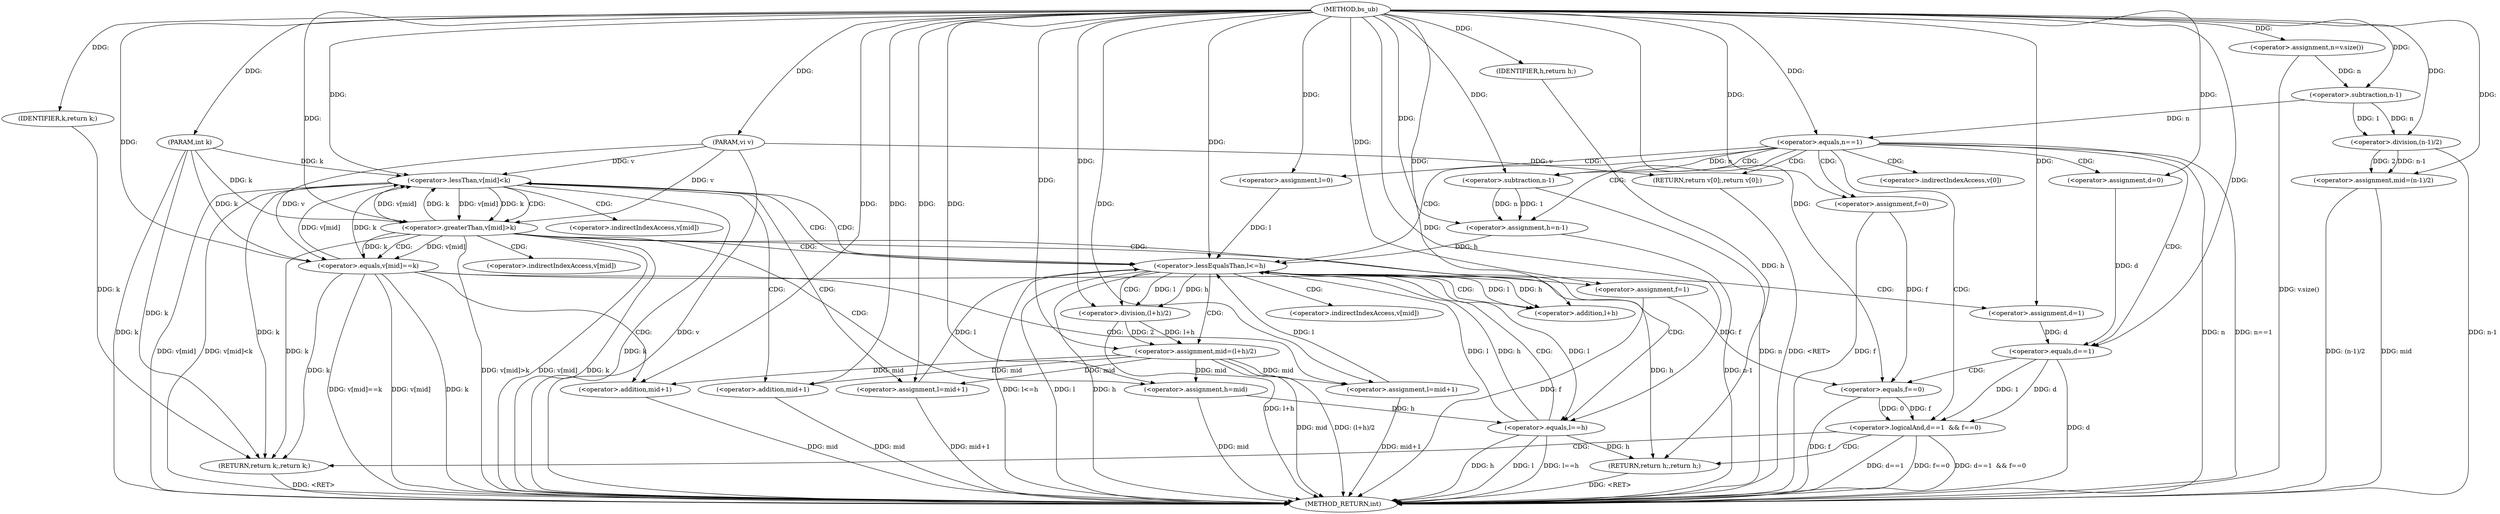 digraph "bs_ub" {  
"1000924" [label = "(METHOD,bs_ub)" ]
"1001040" [label = "(METHOD_RETURN,int)" ]
"1000925" [label = "(PARAM,vi v)" ]
"1000926" [label = "(PARAM,int k)" ]
"1000929" [label = "(<operator>.assignment,n=v.size())" ]
"1000933" [label = "(<operator>.assignment,mid=(n-1)/2)" ]
"1000941" [label = "(<operator>.equals,n==1)" ]
"1000944" [label = "(RETURN,return v[0];,return v[0];)" ]
"1000935" [label = "(<operator>.division,(n-1)/2)" ]
"1000936" [label = "(<operator>.subtraction,n-1)" ]
"1000951" [label = "(<operator>.assignment,l=0)" ]
"1000955" [label = "(<operator>.assignment,h=n-1)" ]
"1000961" [label = "(<operator>.assignment,d=0)" ]
"1000965" [label = "(<operator>.assignment,f=0)" ]
"1000969" [label = "(<operator>.lessEqualsThan,l<=h)" ]
"1001028" [label = "(<operator>.logicalAnd,d==1  && f==0)" ]
"1001035" [label = "(RETURN,return k;,return k;)" ]
"1000957" [label = "(<operator>.subtraction,n-1)" ]
"1000973" [label = "(<operator>.assignment,mid=(l+h)/2)" ]
"1001036" [label = "(IDENTIFIER,k,return k;)" ]
"1001038" [label = "(RETURN,return h;,return h;)" ]
"1000981" [label = "(<operator>.lessThan,v[mid]<k)" ]
"1001029" [label = "(<operator>.equals,d==1)" ]
"1001032" [label = "(<operator>.equals,f==0)" ]
"1001039" [label = "(IDENTIFIER,h,return h;)" ]
"1000975" [label = "(<operator>.division,(l+h)/2)" ]
"1000987" [label = "(<operator>.assignment,l=mid+1)" ]
"1000976" [label = "(<operator>.addition,l+h)" ]
"1000994" [label = "(<operator>.greaterThan,v[mid]>k)" ]
"1000989" [label = "(<operator>.addition,mid+1)" ]
"1001000" [label = "(<operator>.assignment,h=mid)" ]
"1001003" [label = "(<operator>.assignment,f=1)" ]
"1001007" [label = "(<operator>.equals,l==h)" ]
"1001013" [label = "(<operator>.equals,v[mid]==k)" ]
"1001019" [label = "(<operator>.assignment,l=mid+1)" ]
"1001024" [label = "(<operator>.assignment,d=1)" ]
"1001021" [label = "(<operator>.addition,mid+1)" ]
"1000945" [label = "(<operator>.indirectIndexAccess,v[0])" ]
"1000982" [label = "(<operator>.indirectIndexAccess,v[mid])" ]
"1000995" [label = "(<operator>.indirectIndexAccess,v[mid])" ]
"1001014" [label = "(<operator>.indirectIndexAccess,v[mid])" ]
  "1000925" -> "1001040"  [ label = "DDG: v"] 
  "1000926" -> "1001040"  [ label = "DDG: k"] 
  "1000929" -> "1001040"  [ label = "DDG: v.size()"] 
  "1000933" -> "1001040"  [ label = "DDG: mid"] 
  "1000935" -> "1001040"  [ label = "DDG: n-1"] 
  "1000933" -> "1001040"  [ label = "DDG: (n-1)/2"] 
  "1000941" -> "1001040"  [ label = "DDG: n"] 
  "1000941" -> "1001040"  [ label = "DDG: n==1"] 
  "1000957" -> "1001040"  [ label = "DDG: n"] 
  "1000955" -> "1001040"  [ label = "DDG: n-1"] 
  "1000965" -> "1001040"  [ label = "DDG: f"] 
  "1000969" -> "1001040"  [ label = "DDG: l"] 
  "1000969" -> "1001040"  [ label = "DDG: h"] 
  "1000969" -> "1001040"  [ label = "DDG: l<=h"] 
  "1000973" -> "1001040"  [ label = "DDG: mid"] 
  "1000975" -> "1001040"  [ label = "DDG: l+h"] 
  "1000973" -> "1001040"  [ label = "DDG: (l+h)/2"] 
  "1000981" -> "1001040"  [ label = "DDG: v[mid]"] 
  "1000981" -> "1001040"  [ label = "DDG: k"] 
  "1000981" -> "1001040"  [ label = "DDG: v[mid]<k"] 
  "1000994" -> "1001040"  [ label = "DDG: v[mid]"] 
  "1000994" -> "1001040"  [ label = "DDG: k"] 
  "1000994" -> "1001040"  [ label = "DDG: v[mid]>k"] 
  "1001013" -> "1001040"  [ label = "DDG: v[mid]"] 
  "1001013" -> "1001040"  [ label = "DDG: k"] 
  "1001013" -> "1001040"  [ label = "DDG: v[mid]==k"] 
  "1001021" -> "1001040"  [ label = "DDG: mid"] 
  "1001019" -> "1001040"  [ label = "DDG: mid+1"] 
  "1001000" -> "1001040"  [ label = "DDG: mid"] 
  "1001003" -> "1001040"  [ label = "DDG: f"] 
  "1001007" -> "1001040"  [ label = "DDG: l"] 
  "1001007" -> "1001040"  [ label = "DDG: h"] 
  "1001007" -> "1001040"  [ label = "DDG: l==h"] 
  "1001029" -> "1001040"  [ label = "DDG: d"] 
  "1001028" -> "1001040"  [ label = "DDG: d==1"] 
  "1001032" -> "1001040"  [ label = "DDG: f"] 
  "1001028" -> "1001040"  [ label = "DDG: f==0"] 
  "1001028" -> "1001040"  [ label = "DDG: d==1  && f==0"] 
  "1000989" -> "1001040"  [ label = "DDG: mid"] 
  "1000987" -> "1001040"  [ label = "DDG: mid+1"] 
  "1000944" -> "1001040"  [ label = "DDG: <RET>"] 
  "1001035" -> "1001040"  [ label = "DDG: <RET>"] 
  "1001038" -> "1001040"  [ label = "DDG: <RET>"] 
  "1000924" -> "1000925"  [ label = "DDG: "] 
  "1000924" -> "1000926"  [ label = "DDG: "] 
  "1000924" -> "1000929"  [ label = "DDG: "] 
  "1000935" -> "1000933"  [ label = "DDG: 2"] 
  "1000935" -> "1000933"  [ label = "DDG: n-1"] 
  "1000924" -> "1000933"  [ label = "DDG: "] 
  "1000925" -> "1000944"  [ label = "DDG: v"] 
  "1000936" -> "1000935"  [ label = "DDG: n"] 
  "1000936" -> "1000935"  [ label = "DDG: 1"] 
  "1000924" -> "1000935"  [ label = "DDG: "] 
  "1000936" -> "1000941"  [ label = "DDG: n"] 
  "1000924" -> "1000941"  [ label = "DDG: "] 
  "1000929" -> "1000936"  [ label = "DDG: n"] 
  "1000924" -> "1000936"  [ label = "DDG: "] 
  "1000924" -> "1000951"  [ label = "DDG: "] 
  "1000957" -> "1000955"  [ label = "DDG: 1"] 
  "1000957" -> "1000955"  [ label = "DDG: n"] 
  "1000924" -> "1000961"  [ label = "DDG: "] 
  "1000924" -> "1000965"  [ label = "DDG: "] 
  "1000924" -> "1000955"  [ label = "DDG: "] 
  "1001036" -> "1001035"  [ label = "DDG: k"] 
  "1000981" -> "1001035"  [ label = "DDG: k"] 
  "1000994" -> "1001035"  [ label = "DDG: k"] 
  "1001013" -> "1001035"  [ label = "DDG: k"] 
  "1000926" -> "1001035"  [ label = "DDG: k"] 
  "1000941" -> "1000957"  [ label = "DDG: n"] 
  "1000924" -> "1000957"  [ label = "DDG: "] 
  "1000951" -> "1000969"  [ label = "DDG: l"] 
  "1001019" -> "1000969"  [ label = "DDG: l"] 
  "1001007" -> "1000969"  [ label = "DDG: l"] 
  "1000987" -> "1000969"  [ label = "DDG: l"] 
  "1000924" -> "1000969"  [ label = "DDG: "] 
  "1000955" -> "1000969"  [ label = "DDG: h"] 
  "1001007" -> "1000969"  [ label = "DDG: h"] 
  "1000975" -> "1000973"  [ label = "DDG: l+h"] 
  "1000975" -> "1000973"  [ label = "DDG: 2"] 
  "1001029" -> "1001028"  [ label = "DDG: d"] 
  "1001029" -> "1001028"  [ label = "DDG: 1"] 
  "1001032" -> "1001028"  [ label = "DDG: f"] 
  "1001032" -> "1001028"  [ label = "DDG: 0"] 
  "1000924" -> "1001036"  [ label = "DDG: "] 
  "1001039" -> "1001038"  [ label = "DDG: h"] 
  "1000969" -> "1001038"  [ label = "DDG: h"] 
  "1001007" -> "1001038"  [ label = "DDG: h"] 
  "1000924" -> "1000973"  [ label = "DDG: "] 
  "1000961" -> "1001029"  [ label = "DDG: d"] 
  "1001024" -> "1001029"  [ label = "DDG: d"] 
  "1000924" -> "1001029"  [ label = "DDG: "] 
  "1000965" -> "1001032"  [ label = "DDG: f"] 
  "1001003" -> "1001032"  [ label = "DDG: f"] 
  "1000924" -> "1001032"  [ label = "DDG: "] 
  "1000924" -> "1001039"  [ label = "DDG: "] 
  "1000969" -> "1000975"  [ label = "DDG: l"] 
  "1000924" -> "1000975"  [ label = "DDG: "] 
  "1000969" -> "1000975"  [ label = "DDG: h"] 
  "1000994" -> "1000981"  [ label = "DDG: v[mid]"] 
  "1001013" -> "1000981"  [ label = "DDG: v[mid]"] 
  "1000925" -> "1000981"  [ label = "DDG: v"] 
  "1000994" -> "1000981"  [ label = "DDG: k"] 
  "1001013" -> "1000981"  [ label = "DDG: k"] 
  "1000926" -> "1000981"  [ label = "DDG: k"] 
  "1000924" -> "1000981"  [ label = "DDG: "] 
  "1000973" -> "1000987"  [ label = "DDG: mid"] 
  "1000924" -> "1000987"  [ label = "DDG: "] 
  "1000969" -> "1000976"  [ label = "DDG: l"] 
  "1000924" -> "1000976"  [ label = "DDG: "] 
  "1000969" -> "1000976"  [ label = "DDG: h"] 
  "1000973" -> "1000989"  [ label = "DDG: mid"] 
  "1000924" -> "1000989"  [ label = "DDG: "] 
  "1000981" -> "1000994"  [ label = "DDG: v[mid]"] 
  "1000925" -> "1000994"  [ label = "DDG: v"] 
  "1000981" -> "1000994"  [ label = "DDG: k"] 
  "1000926" -> "1000994"  [ label = "DDG: k"] 
  "1000924" -> "1000994"  [ label = "DDG: "] 
  "1000973" -> "1001000"  [ label = "DDG: mid"] 
  "1000924" -> "1001000"  [ label = "DDG: "] 
  "1000924" -> "1001003"  [ label = "DDG: "] 
  "1000924" -> "1001007"  [ label = "DDG: "] 
  "1000969" -> "1001007"  [ label = "DDG: l"] 
  "1001000" -> "1001007"  [ label = "DDG: h"] 
  "1000994" -> "1001013"  [ label = "DDG: v[mid]"] 
  "1000925" -> "1001013"  [ label = "DDG: v"] 
  "1000994" -> "1001013"  [ label = "DDG: k"] 
  "1000926" -> "1001013"  [ label = "DDG: k"] 
  "1000924" -> "1001013"  [ label = "DDG: "] 
  "1000973" -> "1001019"  [ label = "DDG: mid"] 
  "1000924" -> "1001019"  [ label = "DDG: "] 
  "1000924" -> "1001024"  [ label = "DDG: "] 
  "1000973" -> "1001021"  [ label = "DDG: mid"] 
  "1000924" -> "1001021"  [ label = "DDG: "] 
  "1000941" -> "1000944"  [ label = "CDG: "] 
  "1000941" -> "1000961"  [ label = "CDG: "] 
  "1000941" -> "1000969"  [ label = "CDG: "] 
  "1000941" -> "1000945"  [ label = "CDG: "] 
  "1000941" -> "1000955"  [ label = "CDG: "] 
  "1000941" -> "1000957"  [ label = "CDG: "] 
  "1000941" -> "1000965"  [ label = "CDG: "] 
  "1000941" -> "1000951"  [ label = "CDG: "] 
  "1000941" -> "1001029"  [ label = "CDG: "] 
  "1000941" -> "1001028"  [ label = "CDG: "] 
  "1000969" -> "1000975"  [ label = "CDG: "] 
  "1000969" -> "1000976"  [ label = "CDG: "] 
  "1000969" -> "1000973"  [ label = "CDG: "] 
  "1000969" -> "1000982"  [ label = "CDG: "] 
  "1000969" -> "1000981"  [ label = "CDG: "] 
  "1001028" -> "1001038"  [ label = "CDG: "] 
  "1001028" -> "1001035"  [ label = "CDG: "] 
  "1001029" -> "1001032"  [ label = "CDG: "] 
  "1000981" -> "1000995"  [ label = "CDG: "] 
  "1000981" -> "1000969"  [ label = "CDG: "] 
  "1000981" -> "1000987"  [ label = "CDG: "] 
  "1000981" -> "1000994"  [ label = "CDG: "] 
  "1000981" -> "1000989"  [ label = "CDG: "] 
  "1000994" -> "1001000"  [ label = "CDG: "] 
  "1000994" -> "1001003"  [ label = "CDG: "] 
  "1000994" -> "1001007"  [ label = "CDG: "] 
  "1000994" -> "1000969"  [ label = "CDG: "] 
  "1000994" -> "1001013"  [ label = "CDG: "] 
  "1000994" -> "1001014"  [ label = "CDG: "] 
  "1001007" -> "1000969"  [ label = "CDG: "] 
  "1001013" -> "1001021"  [ label = "CDG: "] 
  "1001013" -> "1001024"  [ label = "CDG: "] 
  "1001013" -> "1001019"  [ label = "CDG: "] 
}

